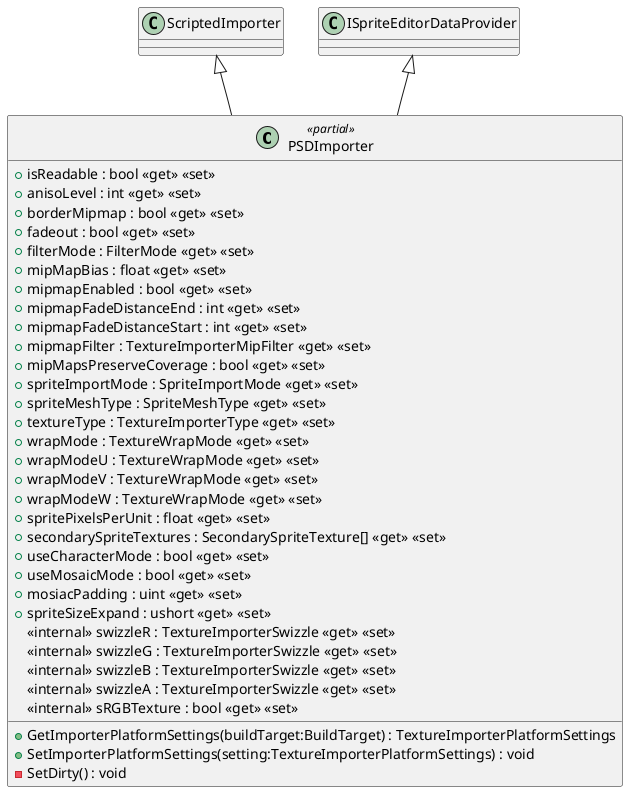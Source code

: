 @startuml
class PSDImporter <<partial>> {
    + isReadable : bool <<get>> <<set>>
    + anisoLevel : int <<get>> <<set>>
    + borderMipmap : bool <<get>> <<set>>
    + fadeout : bool <<get>> <<set>>
    + filterMode : FilterMode <<get>> <<set>>
    + mipMapBias : float <<get>> <<set>>
    + mipmapEnabled : bool <<get>> <<set>>
    + mipmapFadeDistanceEnd : int <<get>> <<set>>
    + mipmapFadeDistanceStart : int <<get>> <<set>>
    + mipmapFilter : TextureImporterMipFilter <<get>> <<set>>
    + mipMapsPreserveCoverage : bool <<get>> <<set>>
    + spriteImportMode : SpriteImportMode <<get>> <<set>>
    + spriteMeshType : SpriteMeshType <<get>> <<set>>
    + textureType : TextureImporterType <<get>> <<set>>
    + wrapMode : TextureWrapMode <<get>> <<set>>
    + wrapModeU : TextureWrapMode <<get>> <<set>>
    + wrapModeV : TextureWrapMode <<get>> <<set>>
    + wrapModeW : TextureWrapMode <<get>> <<set>>
    + spritePixelsPerUnit : float <<get>> <<set>>
    + GetImporterPlatformSettings(buildTarget:BuildTarget) : TextureImporterPlatformSettings
    + SetImporterPlatformSettings(setting:TextureImporterPlatformSettings) : void
    + secondarySpriteTextures : SecondarySpriteTexture[] <<get>> <<set>>
    + useCharacterMode : bool <<get>> <<set>>
    + useMosaicMode : bool <<get>> <<set>>
    + mosiacPadding : uint <<get>> <<set>>
    + spriteSizeExpand : ushort <<get>> <<set>>
    <<internal>> swizzleR : TextureImporterSwizzle <<get>> <<set>>
    <<internal>> swizzleG : TextureImporterSwizzle <<get>> <<set>>
    <<internal>> swizzleB : TextureImporterSwizzle <<get>> <<set>>
    <<internal>> swizzleA : TextureImporterSwizzle <<get>> <<set>>
    <<internal>> sRGBTexture : bool <<get>> <<set>>
    - SetDirty() : void
}
ScriptedImporter <|-- PSDImporter
ISpriteEditorDataProvider <|-- PSDImporter
@enduml
